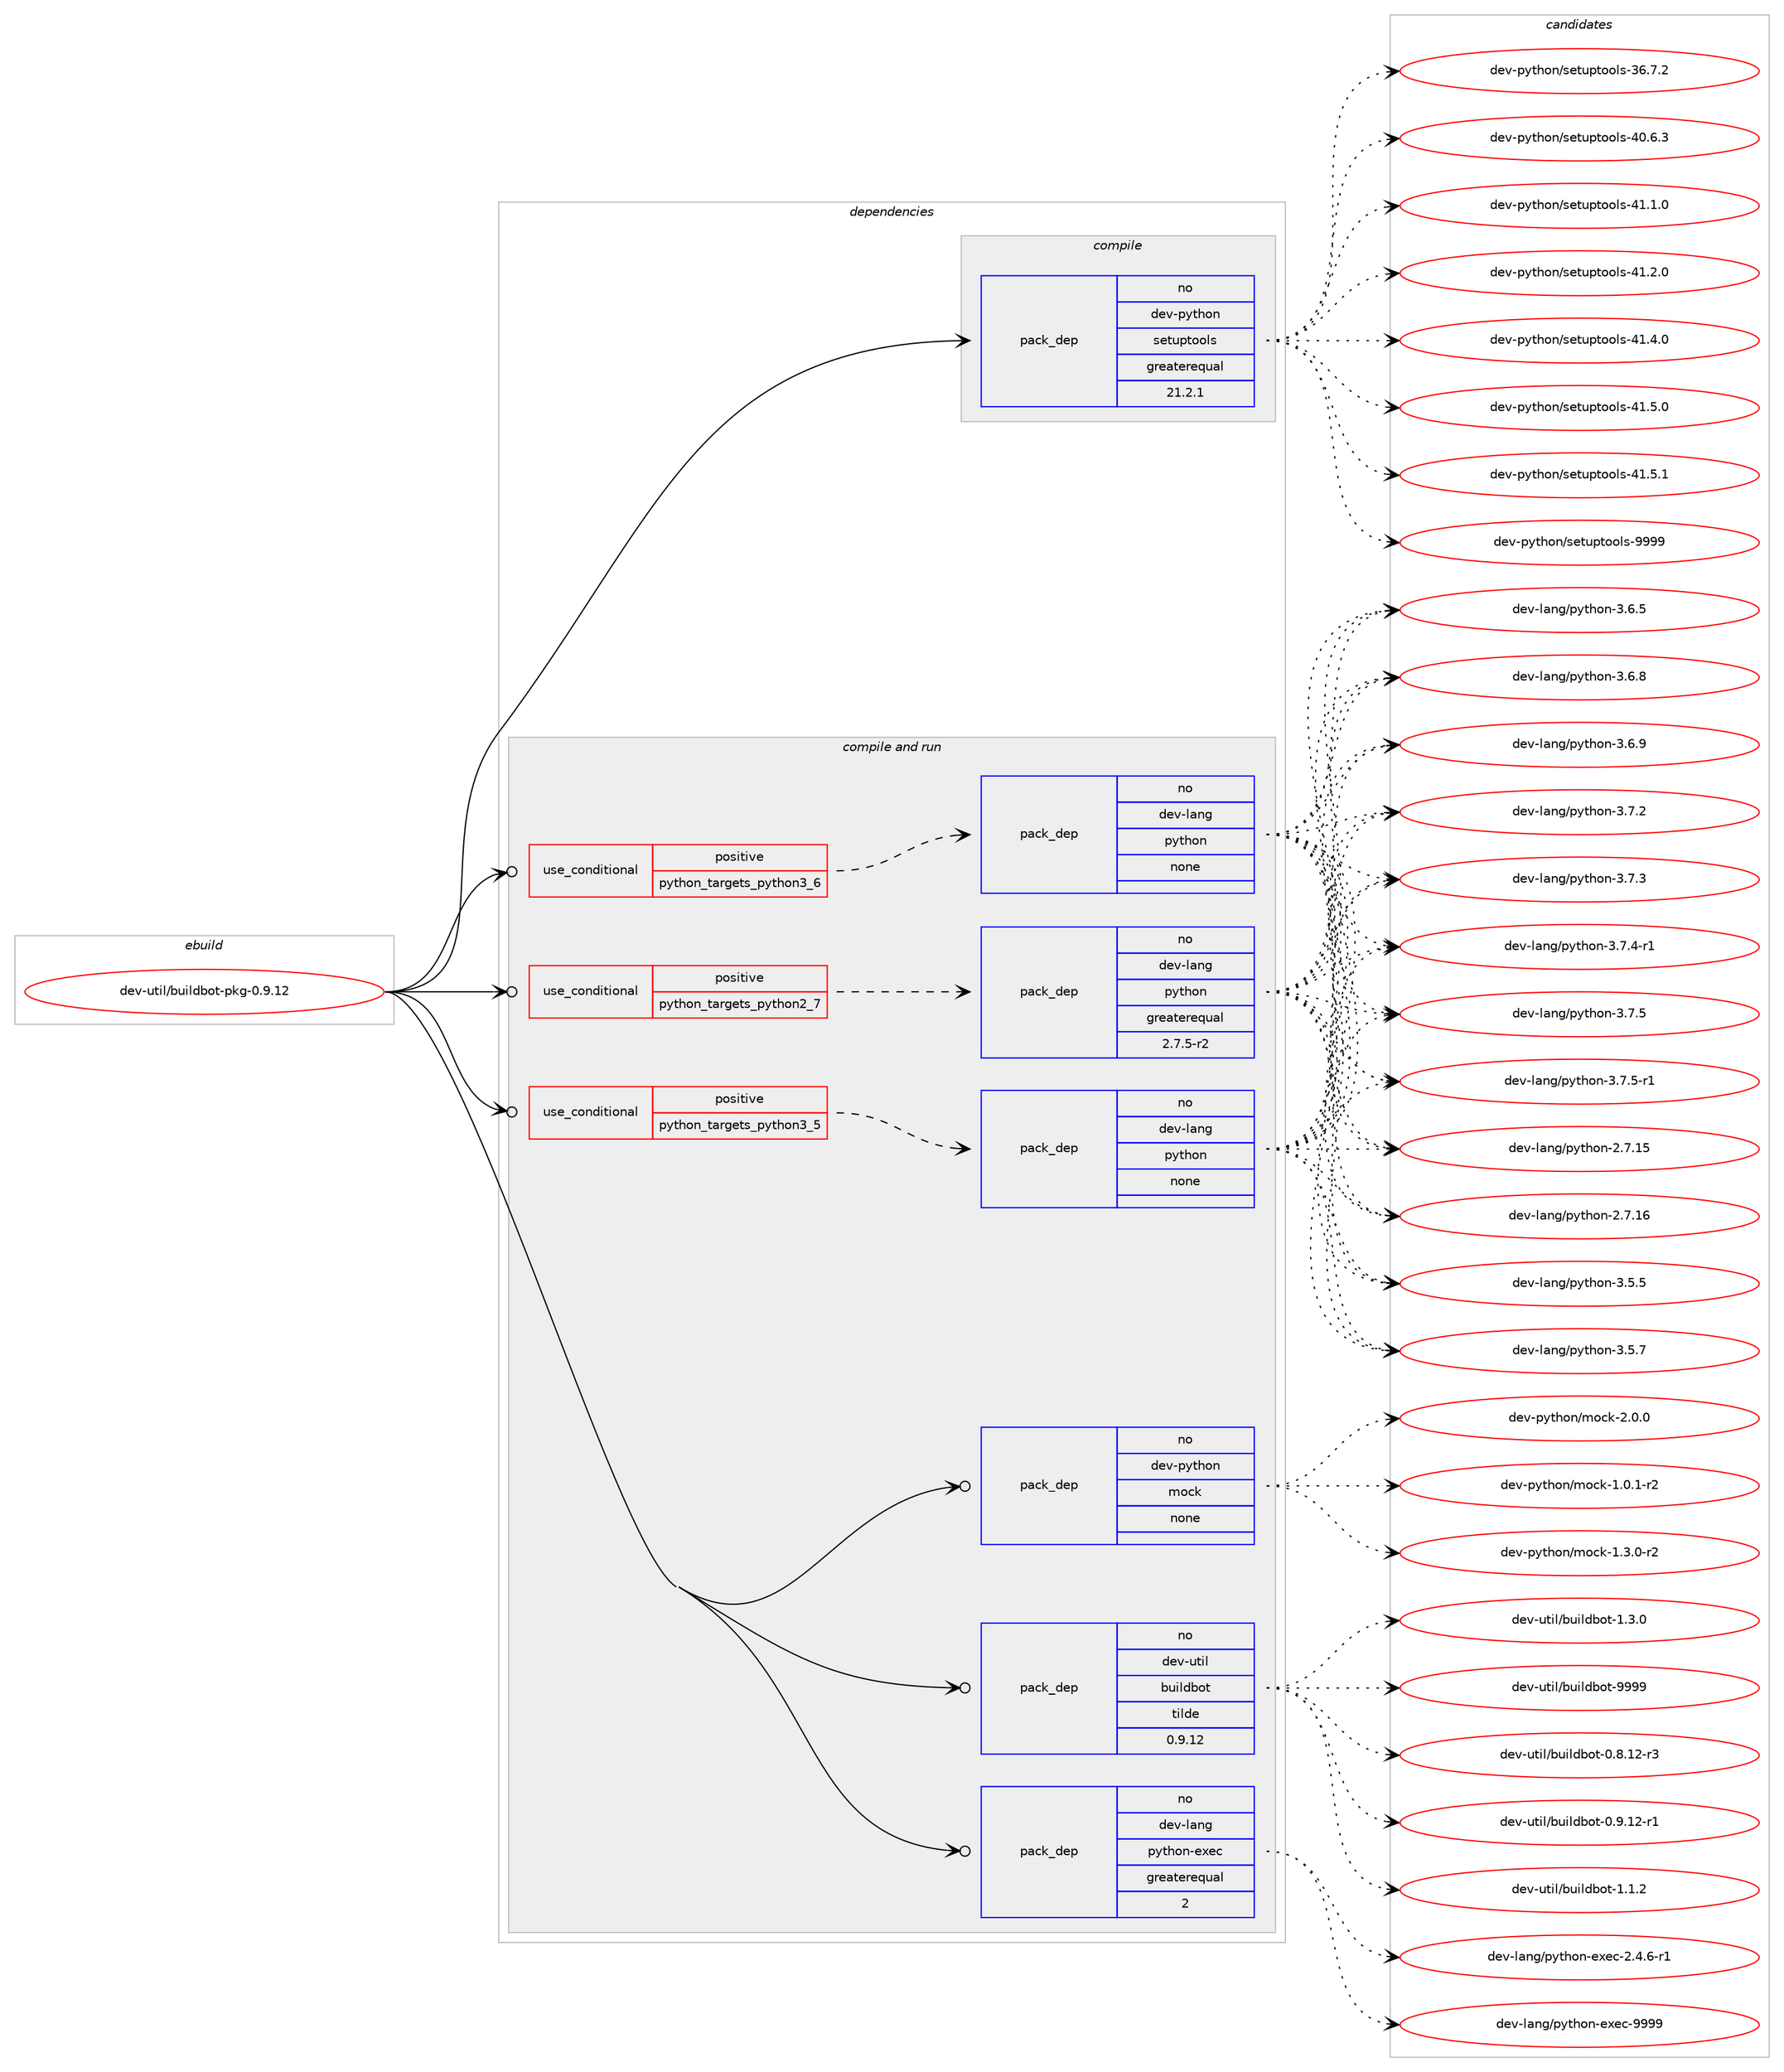 digraph prolog {

# *************
# Graph options
# *************

newrank=true;
concentrate=true;
compound=true;
graph [rankdir=LR,fontname=Helvetica,fontsize=10,ranksep=1.5];#, ranksep=2.5, nodesep=0.2];
edge  [arrowhead=vee];
node  [fontname=Helvetica,fontsize=10];

# **********
# The ebuild
# **********

subgraph cluster_leftcol {
color=gray;
rank=same;
label=<<i>ebuild</i>>;
id [label="dev-util/buildbot-pkg-0.9.12", color=red, width=4, href="../dev-util/buildbot-pkg-0.9.12.svg"];
}

# ****************
# The dependencies
# ****************

subgraph cluster_midcol {
color=gray;
label=<<i>dependencies</i>>;
subgraph cluster_compile {
fillcolor="#eeeeee";
style=filled;
label=<<i>compile</i>>;
subgraph pack532123 {
dependency726176 [label=<<TABLE BORDER="0" CELLBORDER="1" CELLSPACING="0" CELLPADDING="4" WIDTH="220"><TR><TD ROWSPAN="6" CELLPADDING="30">pack_dep</TD></TR><TR><TD WIDTH="110">no</TD></TR><TR><TD>dev-python</TD></TR><TR><TD>setuptools</TD></TR><TR><TD>greaterequal</TD></TR><TR><TD>21.2.1</TD></TR></TABLE>>, shape=none, color=blue];
}
id:e -> dependency726176:w [weight=20,style="solid",arrowhead="vee"];
}
subgraph cluster_compileandrun {
fillcolor="#eeeeee";
style=filled;
label=<<i>compile and run</i>>;
subgraph cond181947 {
dependency726177 [label=<<TABLE BORDER="0" CELLBORDER="1" CELLSPACING="0" CELLPADDING="4"><TR><TD ROWSPAN="3" CELLPADDING="10">use_conditional</TD></TR><TR><TD>positive</TD></TR><TR><TD>python_targets_python2_7</TD></TR></TABLE>>, shape=none, color=red];
subgraph pack532124 {
dependency726178 [label=<<TABLE BORDER="0" CELLBORDER="1" CELLSPACING="0" CELLPADDING="4" WIDTH="220"><TR><TD ROWSPAN="6" CELLPADDING="30">pack_dep</TD></TR><TR><TD WIDTH="110">no</TD></TR><TR><TD>dev-lang</TD></TR><TR><TD>python</TD></TR><TR><TD>greaterequal</TD></TR><TR><TD>2.7.5-r2</TD></TR></TABLE>>, shape=none, color=blue];
}
dependency726177:e -> dependency726178:w [weight=20,style="dashed",arrowhead="vee"];
}
id:e -> dependency726177:w [weight=20,style="solid",arrowhead="odotvee"];
subgraph cond181948 {
dependency726179 [label=<<TABLE BORDER="0" CELLBORDER="1" CELLSPACING="0" CELLPADDING="4"><TR><TD ROWSPAN="3" CELLPADDING="10">use_conditional</TD></TR><TR><TD>positive</TD></TR><TR><TD>python_targets_python3_5</TD></TR></TABLE>>, shape=none, color=red];
subgraph pack532125 {
dependency726180 [label=<<TABLE BORDER="0" CELLBORDER="1" CELLSPACING="0" CELLPADDING="4" WIDTH="220"><TR><TD ROWSPAN="6" CELLPADDING="30">pack_dep</TD></TR><TR><TD WIDTH="110">no</TD></TR><TR><TD>dev-lang</TD></TR><TR><TD>python</TD></TR><TR><TD>none</TD></TR><TR><TD></TD></TR></TABLE>>, shape=none, color=blue];
}
dependency726179:e -> dependency726180:w [weight=20,style="dashed",arrowhead="vee"];
}
id:e -> dependency726179:w [weight=20,style="solid",arrowhead="odotvee"];
subgraph cond181949 {
dependency726181 [label=<<TABLE BORDER="0" CELLBORDER="1" CELLSPACING="0" CELLPADDING="4"><TR><TD ROWSPAN="3" CELLPADDING="10">use_conditional</TD></TR><TR><TD>positive</TD></TR><TR><TD>python_targets_python3_6</TD></TR></TABLE>>, shape=none, color=red];
subgraph pack532126 {
dependency726182 [label=<<TABLE BORDER="0" CELLBORDER="1" CELLSPACING="0" CELLPADDING="4" WIDTH="220"><TR><TD ROWSPAN="6" CELLPADDING="30">pack_dep</TD></TR><TR><TD WIDTH="110">no</TD></TR><TR><TD>dev-lang</TD></TR><TR><TD>python</TD></TR><TR><TD>none</TD></TR><TR><TD></TD></TR></TABLE>>, shape=none, color=blue];
}
dependency726181:e -> dependency726182:w [weight=20,style="dashed",arrowhead="vee"];
}
id:e -> dependency726181:w [weight=20,style="solid",arrowhead="odotvee"];
subgraph pack532127 {
dependency726183 [label=<<TABLE BORDER="0" CELLBORDER="1" CELLSPACING="0" CELLPADDING="4" WIDTH="220"><TR><TD ROWSPAN="6" CELLPADDING="30">pack_dep</TD></TR><TR><TD WIDTH="110">no</TD></TR><TR><TD>dev-lang</TD></TR><TR><TD>python-exec</TD></TR><TR><TD>greaterequal</TD></TR><TR><TD>2</TD></TR></TABLE>>, shape=none, color=blue];
}
id:e -> dependency726183:w [weight=20,style="solid",arrowhead="odotvee"];
subgraph pack532128 {
dependency726184 [label=<<TABLE BORDER="0" CELLBORDER="1" CELLSPACING="0" CELLPADDING="4" WIDTH="220"><TR><TD ROWSPAN="6" CELLPADDING="30">pack_dep</TD></TR><TR><TD WIDTH="110">no</TD></TR><TR><TD>dev-python</TD></TR><TR><TD>mock</TD></TR><TR><TD>none</TD></TR><TR><TD></TD></TR></TABLE>>, shape=none, color=blue];
}
id:e -> dependency726184:w [weight=20,style="solid",arrowhead="odotvee"];
subgraph pack532129 {
dependency726185 [label=<<TABLE BORDER="0" CELLBORDER="1" CELLSPACING="0" CELLPADDING="4" WIDTH="220"><TR><TD ROWSPAN="6" CELLPADDING="30">pack_dep</TD></TR><TR><TD WIDTH="110">no</TD></TR><TR><TD>dev-util</TD></TR><TR><TD>buildbot</TD></TR><TR><TD>tilde</TD></TR><TR><TD>0.9.12</TD></TR></TABLE>>, shape=none, color=blue];
}
id:e -> dependency726185:w [weight=20,style="solid",arrowhead="odotvee"];
}
subgraph cluster_run {
fillcolor="#eeeeee";
style=filled;
label=<<i>run</i>>;
}
}

# **************
# The candidates
# **************

subgraph cluster_choices {
rank=same;
color=gray;
label=<<i>candidates</i>>;

subgraph choice532123 {
color=black;
nodesep=1;
choice100101118451121211161041111104711510111611711211611111110811545515446554650 [label="dev-python/setuptools-36.7.2", color=red, width=4,href="../dev-python/setuptools-36.7.2.svg"];
choice100101118451121211161041111104711510111611711211611111110811545524846544651 [label="dev-python/setuptools-40.6.3", color=red, width=4,href="../dev-python/setuptools-40.6.3.svg"];
choice100101118451121211161041111104711510111611711211611111110811545524946494648 [label="dev-python/setuptools-41.1.0", color=red, width=4,href="../dev-python/setuptools-41.1.0.svg"];
choice100101118451121211161041111104711510111611711211611111110811545524946504648 [label="dev-python/setuptools-41.2.0", color=red, width=4,href="../dev-python/setuptools-41.2.0.svg"];
choice100101118451121211161041111104711510111611711211611111110811545524946524648 [label="dev-python/setuptools-41.4.0", color=red, width=4,href="../dev-python/setuptools-41.4.0.svg"];
choice100101118451121211161041111104711510111611711211611111110811545524946534648 [label="dev-python/setuptools-41.5.0", color=red, width=4,href="../dev-python/setuptools-41.5.0.svg"];
choice100101118451121211161041111104711510111611711211611111110811545524946534649 [label="dev-python/setuptools-41.5.1", color=red, width=4,href="../dev-python/setuptools-41.5.1.svg"];
choice10010111845112121116104111110471151011161171121161111111081154557575757 [label="dev-python/setuptools-9999", color=red, width=4,href="../dev-python/setuptools-9999.svg"];
dependency726176:e -> choice100101118451121211161041111104711510111611711211611111110811545515446554650:w [style=dotted,weight="100"];
dependency726176:e -> choice100101118451121211161041111104711510111611711211611111110811545524846544651:w [style=dotted,weight="100"];
dependency726176:e -> choice100101118451121211161041111104711510111611711211611111110811545524946494648:w [style=dotted,weight="100"];
dependency726176:e -> choice100101118451121211161041111104711510111611711211611111110811545524946504648:w [style=dotted,weight="100"];
dependency726176:e -> choice100101118451121211161041111104711510111611711211611111110811545524946524648:w [style=dotted,weight="100"];
dependency726176:e -> choice100101118451121211161041111104711510111611711211611111110811545524946534648:w [style=dotted,weight="100"];
dependency726176:e -> choice100101118451121211161041111104711510111611711211611111110811545524946534649:w [style=dotted,weight="100"];
dependency726176:e -> choice10010111845112121116104111110471151011161171121161111111081154557575757:w [style=dotted,weight="100"];
}
subgraph choice532124 {
color=black;
nodesep=1;
choice10010111845108971101034711212111610411111045504655464953 [label="dev-lang/python-2.7.15", color=red, width=4,href="../dev-lang/python-2.7.15.svg"];
choice10010111845108971101034711212111610411111045504655464954 [label="dev-lang/python-2.7.16", color=red, width=4,href="../dev-lang/python-2.7.16.svg"];
choice100101118451089711010347112121116104111110455146534653 [label="dev-lang/python-3.5.5", color=red, width=4,href="../dev-lang/python-3.5.5.svg"];
choice100101118451089711010347112121116104111110455146534655 [label="dev-lang/python-3.5.7", color=red, width=4,href="../dev-lang/python-3.5.7.svg"];
choice100101118451089711010347112121116104111110455146544653 [label="dev-lang/python-3.6.5", color=red, width=4,href="../dev-lang/python-3.6.5.svg"];
choice100101118451089711010347112121116104111110455146544656 [label="dev-lang/python-3.6.8", color=red, width=4,href="../dev-lang/python-3.6.8.svg"];
choice100101118451089711010347112121116104111110455146544657 [label="dev-lang/python-3.6.9", color=red, width=4,href="../dev-lang/python-3.6.9.svg"];
choice100101118451089711010347112121116104111110455146554650 [label="dev-lang/python-3.7.2", color=red, width=4,href="../dev-lang/python-3.7.2.svg"];
choice100101118451089711010347112121116104111110455146554651 [label="dev-lang/python-3.7.3", color=red, width=4,href="../dev-lang/python-3.7.3.svg"];
choice1001011184510897110103471121211161041111104551465546524511449 [label="dev-lang/python-3.7.4-r1", color=red, width=4,href="../dev-lang/python-3.7.4-r1.svg"];
choice100101118451089711010347112121116104111110455146554653 [label="dev-lang/python-3.7.5", color=red, width=4,href="../dev-lang/python-3.7.5.svg"];
choice1001011184510897110103471121211161041111104551465546534511449 [label="dev-lang/python-3.7.5-r1", color=red, width=4,href="../dev-lang/python-3.7.5-r1.svg"];
dependency726178:e -> choice10010111845108971101034711212111610411111045504655464953:w [style=dotted,weight="100"];
dependency726178:e -> choice10010111845108971101034711212111610411111045504655464954:w [style=dotted,weight="100"];
dependency726178:e -> choice100101118451089711010347112121116104111110455146534653:w [style=dotted,weight="100"];
dependency726178:e -> choice100101118451089711010347112121116104111110455146534655:w [style=dotted,weight="100"];
dependency726178:e -> choice100101118451089711010347112121116104111110455146544653:w [style=dotted,weight="100"];
dependency726178:e -> choice100101118451089711010347112121116104111110455146544656:w [style=dotted,weight="100"];
dependency726178:e -> choice100101118451089711010347112121116104111110455146544657:w [style=dotted,weight="100"];
dependency726178:e -> choice100101118451089711010347112121116104111110455146554650:w [style=dotted,weight="100"];
dependency726178:e -> choice100101118451089711010347112121116104111110455146554651:w [style=dotted,weight="100"];
dependency726178:e -> choice1001011184510897110103471121211161041111104551465546524511449:w [style=dotted,weight="100"];
dependency726178:e -> choice100101118451089711010347112121116104111110455146554653:w [style=dotted,weight="100"];
dependency726178:e -> choice1001011184510897110103471121211161041111104551465546534511449:w [style=dotted,weight="100"];
}
subgraph choice532125 {
color=black;
nodesep=1;
choice10010111845108971101034711212111610411111045504655464953 [label="dev-lang/python-2.7.15", color=red, width=4,href="../dev-lang/python-2.7.15.svg"];
choice10010111845108971101034711212111610411111045504655464954 [label="dev-lang/python-2.7.16", color=red, width=4,href="../dev-lang/python-2.7.16.svg"];
choice100101118451089711010347112121116104111110455146534653 [label="dev-lang/python-3.5.5", color=red, width=4,href="../dev-lang/python-3.5.5.svg"];
choice100101118451089711010347112121116104111110455146534655 [label="dev-lang/python-3.5.7", color=red, width=4,href="../dev-lang/python-3.5.7.svg"];
choice100101118451089711010347112121116104111110455146544653 [label="dev-lang/python-3.6.5", color=red, width=4,href="../dev-lang/python-3.6.5.svg"];
choice100101118451089711010347112121116104111110455146544656 [label="dev-lang/python-3.6.8", color=red, width=4,href="../dev-lang/python-3.6.8.svg"];
choice100101118451089711010347112121116104111110455146544657 [label="dev-lang/python-3.6.9", color=red, width=4,href="../dev-lang/python-3.6.9.svg"];
choice100101118451089711010347112121116104111110455146554650 [label="dev-lang/python-3.7.2", color=red, width=4,href="../dev-lang/python-3.7.2.svg"];
choice100101118451089711010347112121116104111110455146554651 [label="dev-lang/python-3.7.3", color=red, width=4,href="../dev-lang/python-3.7.3.svg"];
choice1001011184510897110103471121211161041111104551465546524511449 [label="dev-lang/python-3.7.4-r1", color=red, width=4,href="../dev-lang/python-3.7.4-r1.svg"];
choice100101118451089711010347112121116104111110455146554653 [label="dev-lang/python-3.7.5", color=red, width=4,href="../dev-lang/python-3.7.5.svg"];
choice1001011184510897110103471121211161041111104551465546534511449 [label="dev-lang/python-3.7.5-r1", color=red, width=4,href="../dev-lang/python-3.7.5-r1.svg"];
dependency726180:e -> choice10010111845108971101034711212111610411111045504655464953:w [style=dotted,weight="100"];
dependency726180:e -> choice10010111845108971101034711212111610411111045504655464954:w [style=dotted,weight="100"];
dependency726180:e -> choice100101118451089711010347112121116104111110455146534653:w [style=dotted,weight="100"];
dependency726180:e -> choice100101118451089711010347112121116104111110455146534655:w [style=dotted,weight="100"];
dependency726180:e -> choice100101118451089711010347112121116104111110455146544653:w [style=dotted,weight="100"];
dependency726180:e -> choice100101118451089711010347112121116104111110455146544656:w [style=dotted,weight="100"];
dependency726180:e -> choice100101118451089711010347112121116104111110455146544657:w [style=dotted,weight="100"];
dependency726180:e -> choice100101118451089711010347112121116104111110455146554650:w [style=dotted,weight="100"];
dependency726180:e -> choice100101118451089711010347112121116104111110455146554651:w [style=dotted,weight="100"];
dependency726180:e -> choice1001011184510897110103471121211161041111104551465546524511449:w [style=dotted,weight="100"];
dependency726180:e -> choice100101118451089711010347112121116104111110455146554653:w [style=dotted,weight="100"];
dependency726180:e -> choice1001011184510897110103471121211161041111104551465546534511449:w [style=dotted,weight="100"];
}
subgraph choice532126 {
color=black;
nodesep=1;
choice10010111845108971101034711212111610411111045504655464953 [label="dev-lang/python-2.7.15", color=red, width=4,href="../dev-lang/python-2.7.15.svg"];
choice10010111845108971101034711212111610411111045504655464954 [label="dev-lang/python-2.7.16", color=red, width=4,href="../dev-lang/python-2.7.16.svg"];
choice100101118451089711010347112121116104111110455146534653 [label="dev-lang/python-3.5.5", color=red, width=4,href="../dev-lang/python-3.5.5.svg"];
choice100101118451089711010347112121116104111110455146534655 [label="dev-lang/python-3.5.7", color=red, width=4,href="../dev-lang/python-3.5.7.svg"];
choice100101118451089711010347112121116104111110455146544653 [label="dev-lang/python-3.6.5", color=red, width=4,href="../dev-lang/python-3.6.5.svg"];
choice100101118451089711010347112121116104111110455146544656 [label="dev-lang/python-3.6.8", color=red, width=4,href="../dev-lang/python-3.6.8.svg"];
choice100101118451089711010347112121116104111110455146544657 [label="dev-lang/python-3.6.9", color=red, width=4,href="../dev-lang/python-3.6.9.svg"];
choice100101118451089711010347112121116104111110455146554650 [label="dev-lang/python-3.7.2", color=red, width=4,href="../dev-lang/python-3.7.2.svg"];
choice100101118451089711010347112121116104111110455146554651 [label="dev-lang/python-3.7.3", color=red, width=4,href="../dev-lang/python-3.7.3.svg"];
choice1001011184510897110103471121211161041111104551465546524511449 [label="dev-lang/python-3.7.4-r1", color=red, width=4,href="../dev-lang/python-3.7.4-r1.svg"];
choice100101118451089711010347112121116104111110455146554653 [label="dev-lang/python-3.7.5", color=red, width=4,href="../dev-lang/python-3.7.5.svg"];
choice1001011184510897110103471121211161041111104551465546534511449 [label="dev-lang/python-3.7.5-r1", color=red, width=4,href="../dev-lang/python-3.7.5-r1.svg"];
dependency726182:e -> choice10010111845108971101034711212111610411111045504655464953:w [style=dotted,weight="100"];
dependency726182:e -> choice10010111845108971101034711212111610411111045504655464954:w [style=dotted,weight="100"];
dependency726182:e -> choice100101118451089711010347112121116104111110455146534653:w [style=dotted,weight="100"];
dependency726182:e -> choice100101118451089711010347112121116104111110455146534655:w [style=dotted,weight="100"];
dependency726182:e -> choice100101118451089711010347112121116104111110455146544653:w [style=dotted,weight="100"];
dependency726182:e -> choice100101118451089711010347112121116104111110455146544656:w [style=dotted,weight="100"];
dependency726182:e -> choice100101118451089711010347112121116104111110455146544657:w [style=dotted,weight="100"];
dependency726182:e -> choice100101118451089711010347112121116104111110455146554650:w [style=dotted,weight="100"];
dependency726182:e -> choice100101118451089711010347112121116104111110455146554651:w [style=dotted,weight="100"];
dependency726182:e -> choice1001011184510897110103471121211161041111104551465546524511449:w [style=dotted,weight="100"];
dependency726182:e -> choice100101118451089711010347112121116104111110455146554653:w [style=dotted,weight="100"];
dependency726182:e -> choice1001011184510897110103471121211161041111104551465546534511449:w [style=dotted,weight="100"];
}
subgraph choice532127 {
color=black;
nodesep=1;
choice10010111845108971101034711212111610411111045101120101994550465246544511449 [label="dev-lang/python-exec-2.4.6-r1", color=red, width=4,href="../dev-lang/python-exec-2.4.6-r1.svg"];
choice10010111845108971101034711212111610411111045101120101994557575757 [label="dev-lang/python-exec-9999", color=red, width=4,href="../dev-lang/python-exec-9999.svg"];
dependency726183:e -> choice10010111845108971101034711212111610411111045101120101994550465246544511449:w [style=dotted,weight="100"];
dependency726183:e -> choice10010111845108971101034711212111610411111045101120101994557575757:w [style=dotted,weight="100"];
}
subgraph choice532128 {
color=black;
nodesep=1;
choice1001011184511212111610411111047109111991074549464846494511450 [label="dev-python/mock-1.0.1-r2", color=red, width=4,href="../dev-python/mock-1.0.1-r2.svg"];
choice1001011184511212111610411111047109111991074549465146484511450 [label="dev-python/mock-1.3.0-r2", color=red, width=4,href="../dev-python/mock-1.3.0-r2.svg"];
choice100101118451121211161041111104710911199107455046484648 [label="dev-python/mock-2.0.0", color=red, width=4,href="../dev-python/mock-2.0.0.svg"];
dependency726184:e -> choice1001011184511212111610411111047109111991074549464846494511450:w [style=dotted,weight="100"];
dependency726184:e -> choice1001011184511212111610411111047109111991074549465146484511450:w [style=dotted,weight="100"];
dependency726184:e -> choice100101118451121211161041111104710911199107455046484648:w [style=dotted,weight="100"];
}
subgraph choice532129 {
color=black;
nodesep=1;
choice10010111845117116105108479811710510810098111116454846564649504511451 [label="dev-util/buildbot-0.8.12-r3", color=red, width=4,href="../dev-util/buildbot-0.8.12-r3.svg"];
choice10010111845117116105108479811710510810098111116454846574649504511449 [label="dev-util/buildbot-0.9.12-r1", color=red, width=4,href="../dev-util/buildbot-0.9.12-r1.svg"];
choice10010111845117116105108479811710510810098111116454946494650 [label="dev-util/buildbot-1.1.2", color=red, width=4,href="../dev-util/buildbot-1.1.2.svg"];
choice10010111845117116105108479811710510810098111116454946514648 [label="dev-util/buildbot-1.3.0", color=red, width=4,href="../dev-util/buildbot-1.3.0.svg"];
choice100101118451171161051084798117105108100981111164557575757 [label="dev-util/buildbot-9999", color=red, width=4,href="../dev-util/buildbot-9999.svg"];
dependency726185:e -> choice10010111845117116105108479811710510810098111116454846564649504511451:w [style=dotted,weight="100"];
dependency726185:e -> choice10010111845117116105108479811710510810098111116454846574649504511449:w [style=dotted,weight="100"];
dependency726185:e -> choice10010111845117116105108479811710510810098111116454946494650:w [style=dotted,weight="100"];
dependency726185:e -> choice10010111845117116105108479811710510810098111116454946514648:w [style=dotted,weight="100"];
dependency726185:e -> choice100101118451171161051084798117105108100981111164557575757:w [style=dotted,weight="100"];
}
}

}

